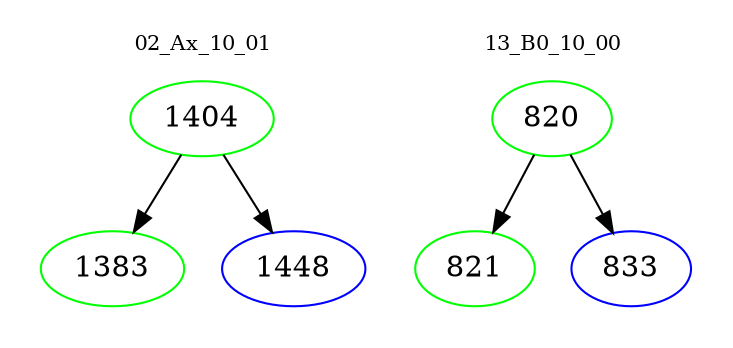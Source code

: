 digraph{
subgraph cluster_0 {
color = white
label = "02_Ax_10_01";
fontsize=10;
T0_1404 [label="1404", color="green"]
T0_1404 -> T0_1383 [color="black"]
T0_1383 [label="1383", color="green"]
T0_1404 -> T0_1448 [color="black"]
T0_1448 [label="1448", color="blue"]
}
subgraph cluster_1 {
color = white
label = "13_B0_10_00";
fontsize=10;
T1_820 [label="820", color="green"]
T1_820 -> T1_821 [color="black"]
T1_821 [label="821", color="green"]
T1_820 -> T1_833 [color="black"]
T1_833 [label="833", color="blue"]
}
}
